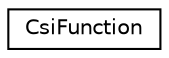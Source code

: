 digraph "Graphical Class Hierarchy"
{
  edge [fontname="Helvetica",fontsize="10",labelfontname="Helvetica",labelfontsize="10"];
  node [fontname="Helvetica",fontsize="10",shape=record];
  rankdir="LR";
  Node1 [label="CsiFunction",height=0.2,width=0.4,color="black", fillcolor="white", style="filled",URL="$d1/de7/class_csi_function.html"];
}
